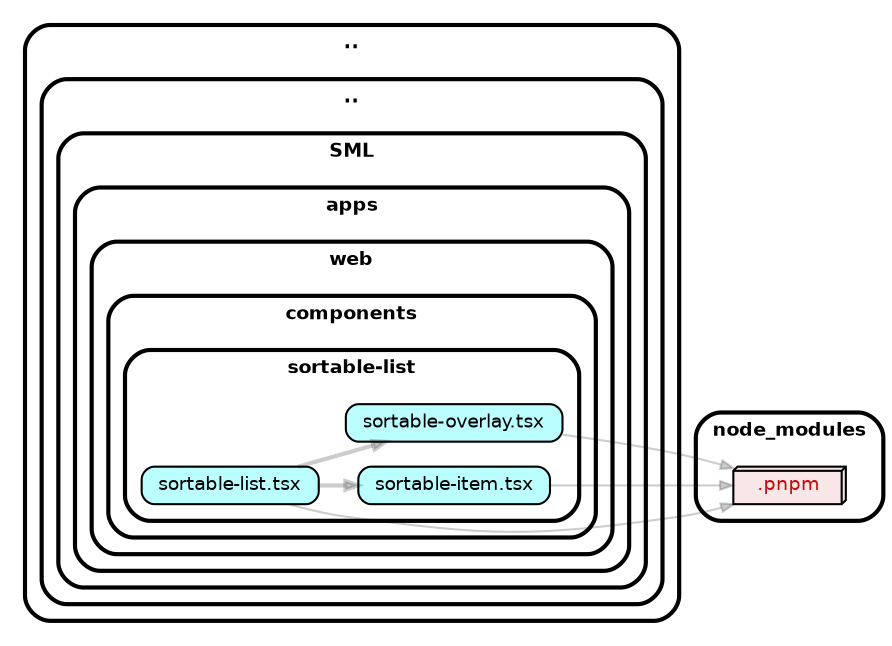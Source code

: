 strict digraph "dependency-cruiser output"{
    rankdir="LR" splines="true" overlap="false" nodesep="0.16" ranksep="0.18" fontname="Helvetica-bold" fontsize="9" style="rounded,bold,filled" fillcolor="#ffffff" compound="true"
    node [shape="box" style="rounded, filled" height="0.2" color="black" fillcolor="#ffffcc" fontcolor="black" fontname="Helvetica" fontsize="9"]
    edge [arrowhead="normal" arrowsize="0.6" penwidth="2.0" color="#00000033" fontname="Helvetica" fontsize="9"]

    subgraph "cluster_.." {label=".." subgraph "cluster_../.." {label=".." subgraph "cluster_../../SML" {label="SML" subgraph "cluster_../../SML/apps" {label="apps" subgraph "cluster_../../SML/apps/web" {label="web" subgraph "cluster_../../SML/apps/web/components" {label="components" subgraph "cluster_../../SML/apps/web/components/sortable-list" {label="sortable-list" "../../SML/apps/web/components/sortable-list/sortable-item.tsx" [label=<sortable-item.tsx> tooltip="sortable-item.tsx" URL="../../SML/apps/web/components/sortable-list/sortable-item.tsx" fillcolor="#bbfeff"] } } } } } } }
    "../../SML/apps/web/components/sortable-list/sortable-item.tsx" -> "node_modules/.pnpm" [penwidth="1.0"]
    subgraph "cluster_.." {label=".." subgraph "cluster_../.." {label=".." subgraph "cluster_../../SML" {label="SML" subgraph "cluster_../../SML/apps" {label="apps" subgraph "cluster_../../SML/apps/web" {label="web" subgraph "cluster_../../SML/apps/web/components" {label="components" subgraph "cluster_../../SML/apps/web/components/sortable-list" {label="sortable-list" "../../SML/apps/web/components/sortable-list/sortable-list.tsx" [label=<sortable-list.tsx> tooltip="sortable-list.tsx" URL="../../SML/apps/web/components/sortable-list/sortable-list.tsx" fillcolor="#bbfeff"] } } } } } } }
    "../../SML/apps/web/components/sortable-list/sortable-list.tsx" -> "../../SML/apps/web/components/sortable-list/sortable-item.tsx"
    "../../SML/apps/web/components/sortable-list/sortable-list.tsx" -> "../../SML/apps/web/components/sortable-list/sortable-overlay.tsx"
    "../../SML/apps/web/components/sortable-list/sortable-list.tsx" -> "node_modules/.pnpm" [penwidth="1.0"]
    subgraph "cluster_.." {label=".." subgraph "cluster_../.." {label=".." subgraph "cluster_../../SML" {label="SML" subgraph "cluster_../../SML/apps" {label="apps" subgraph "cluster_../../SML/apps/web" {label="web" subgraph "cluster_../../SML/apps/web/components" {label="components" subgraph "cluster_../../SML/apps/web/components/sortable-list" {label="sortable-list" "../../SML/apps/web/components/sortable-list/sortable-overlay.tsx" [label=<sortable-overlay.tsx> tooltip="sortable-overlay.tsx" URL="../../SML/apps/web/components/sortable-list/sortable-overlay.tsx" fillcolor="#bbfeff"] } } } } } } }
    "../../SML/apps/web/components/sortable-list/sortable-overlay.tsx" -> "node_modules/.pnpm" [penwidth="1.0"]
    subgraph "cluster_node_modules" {label="node_modules" "node_modules/.pnpm" [label=<.pnpm> tooltip=".pnpm" URL="https://www.npmjs.com/package/.pnpm" shape="box3d" fillcolor="#c40b0a1a" fontcolor="#c40b0a"] }
}
